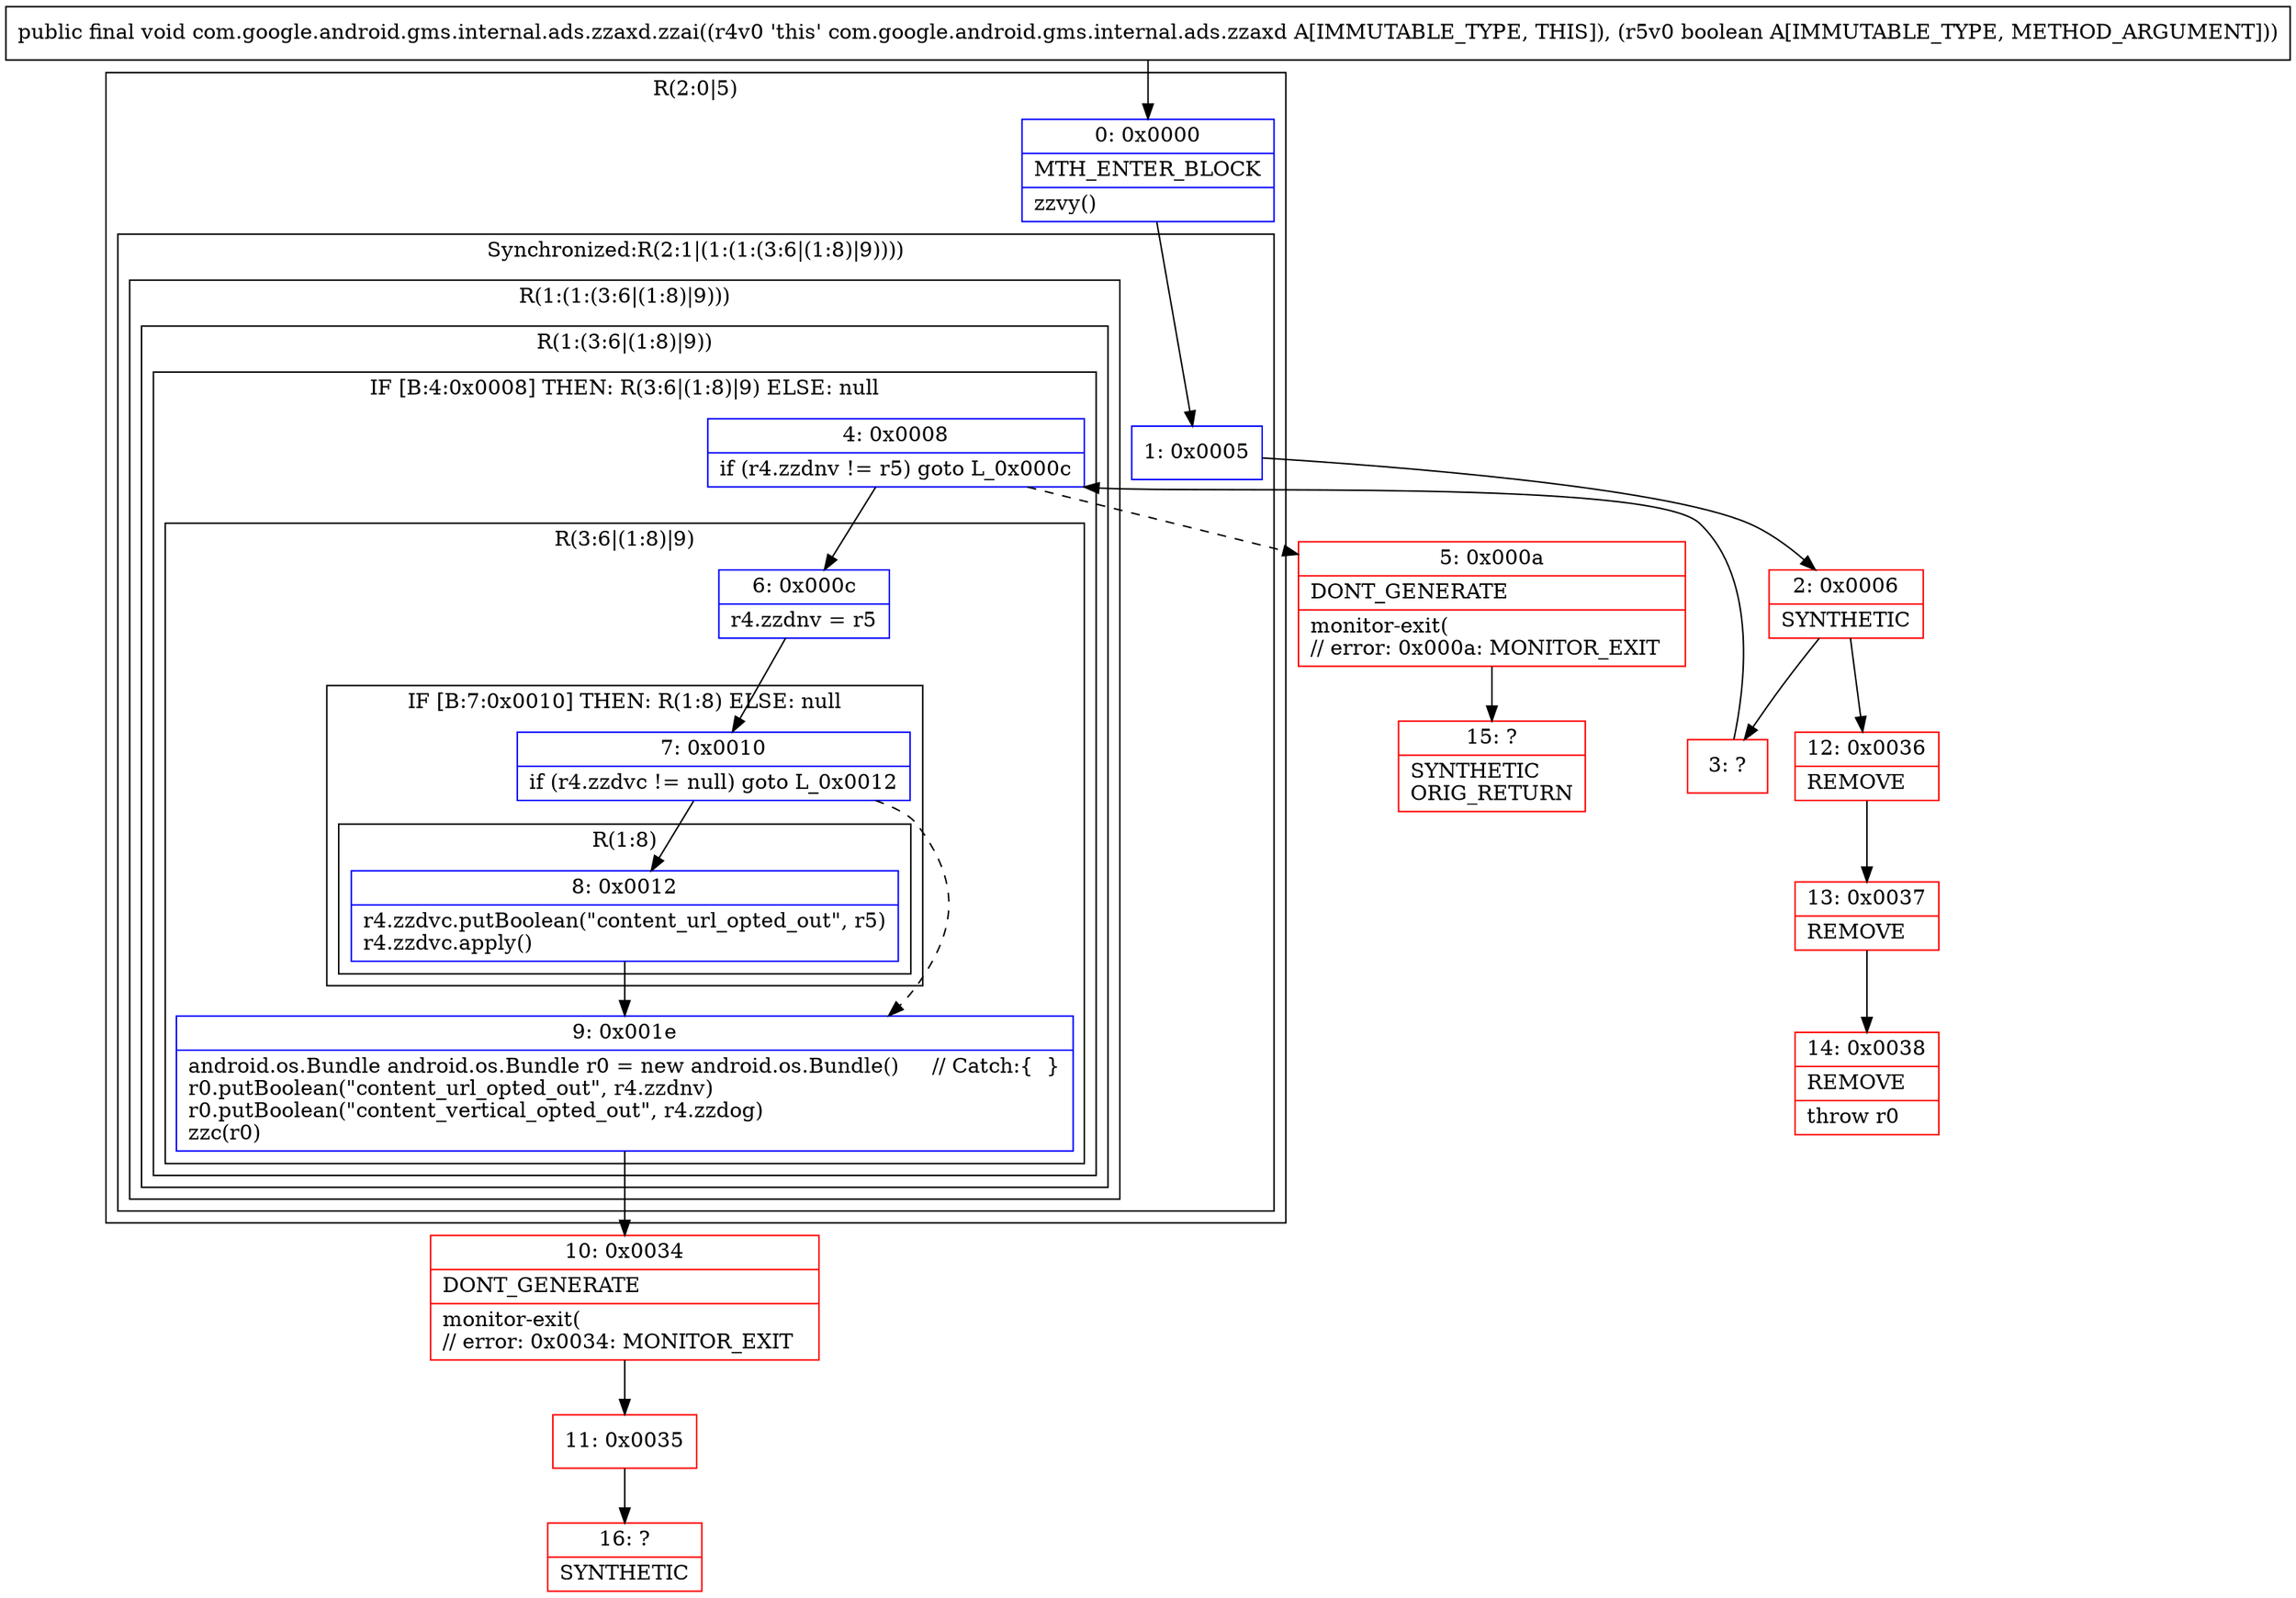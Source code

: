 digraph "CFG forcom.google.android.gms.internal.ads.zzaxd.zzai(Z)V" {
subgraph cluster_Region_658443503 {
label = "R(2:0|5)";
node [shape=record,color=blue];
Node_0 [shape=record,label="{0\:\ 0x0000|MTH_ENTER_BLOCK\l|zzvy()\l}"];
subgraph cluster_SynchronizedRegion_651984534 {
label = "Synchronized:R(2:1|(1:(1:(3:6|(1:8)|9))))";
node [shape=record,color=blue];
Node_1 [shape=record,label="{1\:\ 0x0005}"];
subgraph cluster_Region_1736729127 {
label = "R(1:(1:(3:6|(1:8)|9)))";
node [shape=record,color=blue];
subgraph cluster_Region_547566267 {
label = "R(1:(3:6|(1:8)|9))";
node [shape=record,color=blue];
subgraph cluster_IfRegion_2133072436 {
label = "IF [B:4:0x0008] THEN: R(3:6|(1:8)|9) ELSE: null";
node [shape=record,color=blue];
Node_4 [shape=record,label="{4\:\ 0x0008|if (r4.zzdnv != r5) goto L_0x000c\l}"];
subgraph cluster_Region_315197757 {
label = "R(3:6|(1:8)|9)";
node [shape=record,color=blue];
Node_6 [shape=record,label="{6\:\ 0x000c|r4.zzdnv = r5\l}"];
subgraph cluster_IfRegion_977920904 {
label = "IF [B:7:0x0010] THEN: R(1:8) ELSE: null";
node [shape=record,color=blue];
Node_7 [shape=record,label="{7\:\ 0x0010|if (r4.zzdvc != null) goto L_0x0012\l}"];
subgraph cluster_Region_2123905980 {
label = "R(1:8)";
node [shape=record,color=blue];
Node_8 [shape=record,label="{8\:\ 0x0012|r4.zzdvc.putBoolean(\"content_url_opted_out\", r5)\lr4.zzdvc.apply()\l}"];
}
}
Node_9 [shape=record,label="{9\:\ 0x001e|android.os.Bundle android.os.Bundle r0 = new android.os.Bundle()     \/\/ Catch:\{  \}\lr0.putBoolean(\"content_url_opted_out\", r4.zzdnv)\lr0.putBoolean(\"content_vertical_opted_out\", r4.zzdog)\lzzc(r0)\l}"];
}
}
}
}
}
}
Node_2 [shape=record,color=red,label="{2\:\ 0x0006|SYNTHETIC\l}"];
Node_3 [shape=record,color=red,label="{3\:\ ?}"];
Node_5 [shape=record,color=red,label="{5\:\ 0x000a|DONT_GENERATE\l|monitor\-exit(\l\/\/ error: 0x000a: MONITOR_EXIT  \l}"];
Node_10 [shape=record,color=red,label="{10\:\ 0x0034|DONT_GENERATE\l|monitor\-exit(\l\/\/ error: 0x0034: MONITOR_EXIT  \l}"];
Node_11 [shape=record,color=red,label="{11\:\ 0x0035}"];
Node_12 [shape=record,color=red,label="{12\:\ 0x0036|REMOVE\l}"];
Node_13 [shape=record,color=red,label="{13\:\ 0x0037|REMOVE\l}"];
Node_14 [shape=record,color=red,label="{14\:\ 0x0038|REMOVE\l|throw r0\l}"];
Node_15 [shape=record,color=red,label="{15\:\ ?|SYNTHETIC\lORIG_RETURN\l}"];
Node_16 [shape=record,color=red,label="{16\:\ ?|SYNTHETIC\l}"];
MethodNode[shape=record,label="{public final void com.google.android.gms.internal.ads.zzaxd.zzai((r4v0 'this' com.google.android.gms.internal.ads.zzaxd A[IMMUTABLE_TYPE, THIS]), (r5v0 boolean A[IMMUTABLE_TYPE, METHOD_ARGUMENT])) }"];
MethodNode -> Node_0;
Node_0 -> Node_1;
Node_1 -> Node_2;
Node_4 -> Node_5[style=dashed];
Node_4 -> Node_6;
Node_6 -> Node_7;
Node_7 -> Node_8;
Node_7 -> Node_9[style=dashed];
Node_8 -> Node_9;
Node_9 -> Node_10;
Node_2 -> Node_3;
Node_2 -> Node_12;
Node_3 -> Node_4;
Node_5 -> Node_15;
Node_10 -> Node_11;
Node_11 -> Node_16;
Node_12 -> Node_13;
Node_13 -> Node_14;
}

